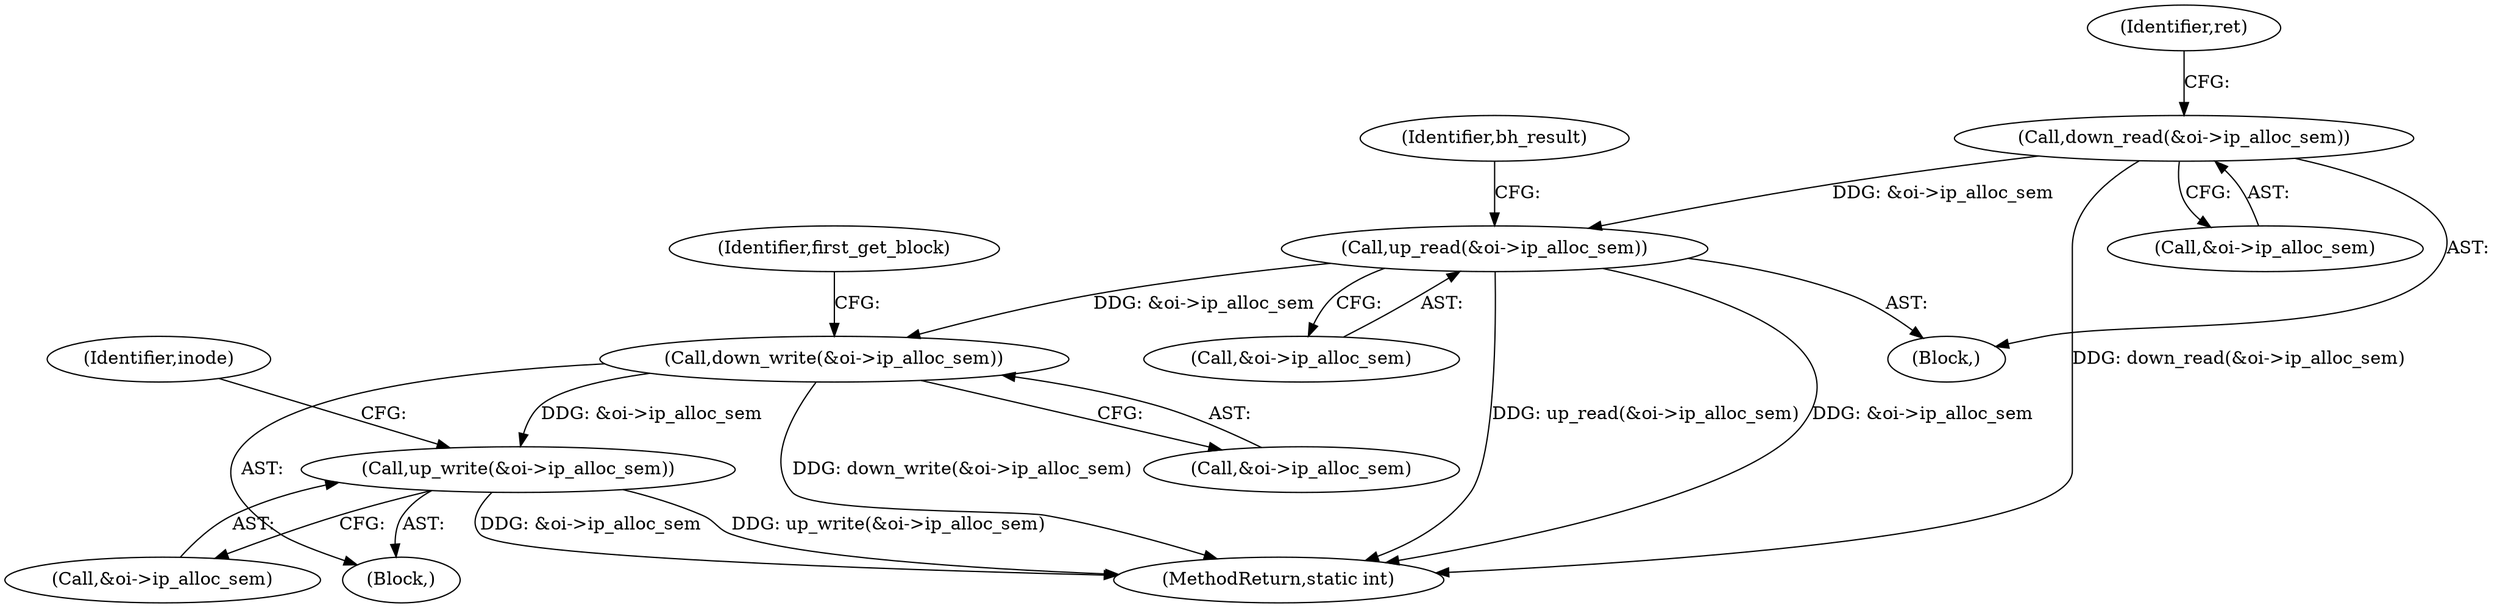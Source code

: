 digraph "0_linux_3e4c56d41eef5595035872a2ec5a483f42e8917f@API" {
"1000210" [label="(Call,up_read(&oi->ip_alloc_sem))"];
"1000198" [label="(Call,down_read(&oi->ip_alloc_sem))"];
"1000303" [label="(Call,down_write(&oi->ip_alloc_sem))"];
"1000473" [label="(Call,up_write(&oi->ip_alloc_sem))"];
"1000494" [label="(MethodReturn,static int)"];
"1000309" [label="(Identifier,first_get_block)"];
"1000211" [label="(Call,&oi->ip_alloc_sem)"];
"1000197" [label="(Block,)"];
"1000474" [label="(Call,&oi->ip_alloc_sem)"];
"1000473" [label="(Call,up_write(&oi->ip_alloc_sem))"];
"1000479" [label="(Identifier,inode)"];
"1000204" [label="(Identifier,ret)"];
"1000218" [label="(Identifier,bh_result)"];
"1000199" [label="(Call,&oi->ip_alloc_sem)"];
"1000303" [label="(Call,down_write(&oi->ip_alloc_sem))"];
"1000111" [label="(Block,)"];
"1000304" [label="(Call,&oi->ip_alloc_sem)"];
"1000210" [label="(Call,up_read(&oi->ip_alloc_sem))"];
"1000198" [label="(Call,down_read(&oi->ip_alloc_sem))"];
"1000210" -> "1000197"  [label="AST: "];
"1000210" -> "1000211"  [label="CFG: "];
"1000211" -> "1000210"  [label="AST: "];
"1000218" -> "1000210"  [label="CFG: "];
"1000210" -> "1000494"  [label="DDG: up_read(&oi->ip_alloc_sem)"];
"1000210" -> "1000494"  [label="DDG: &oi->ip_alloc_sem"];
"1000198" -> "1000210"  [label="DDG: &oi->ip_alloc_sem"];
"1000210" -> "1000303"  [label="DDG: &oi->ip_alloc_sem"];
"1000198" -> "1000197"  [label="AST: "];
"1000198" -> "1000199"  [label="CFG: "];
"1000199" -> "1000198"  [label="AST: "];
"1000204" -> "1000198"  [label="CFG: "];
"1000198" -> "1000494"  [label="DDG: down_read(&oi->ip_alloc_sem)"];
"1000303" -> "1000111"  [label="AST: "];
"1000303" -> "1000304"  [label="CFG: "];
"1000304" -> "1000303"  [label="AST: "];
"1000309" -> "1000303"  [label="CFG: "];
"1000303" -> "1000494"  [label="DDG: down_write(&oi->ip_alloc_sem)"];
"1000303" -> "1000473"  [label="DDG: &oi->ip_alloc_sem"];
"1000473" -> "1000111"  [label="AST: "];
"1000473" -> "1000474"  [label="CFG: "];
"1000474" -> "1000473"  [label="AST: "];
"1000479" -> "1000473"  [label="CFG: "];
"1000473" -> "1000494"  [label="DDG: &oi->ip_alloc_sem"];
"1000473" -> "1000494"  [label="DDG: up_write(&oi->ip_alloc_sem)"];
}
